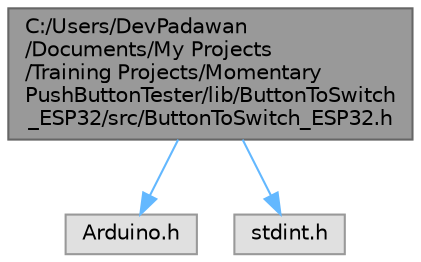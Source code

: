 digraph "C:/Users/DevPadawan/Documents/My Projects/Training Projects/MomentaryPushButtonTester/lib/ButtonToSwitch_ESP32/src/ButtonToSwitch_ESP32.h"
{
 // LATEX_PDF_SIZE
  bgcolor="transparent";
  edge [fontname=Helvetica,fontsize=10,labelfontname=Helvetica,labelfontsize=10];
  node [fontname=Helvetica,fontsize=10,shape=box,height=0.2,width=0.4];
  Node1 [id="Node000001",label="C:/Users/DevPadawan\l/Documents/My Projects\l/Training Projects/Momentary\lPushButtonTester/lib/ButtonToSwitch\l_ESP32/src/ButtonToSwitch_ESP32.h",height=0.2,width=0.4,color="gray40", fillcolor="grey60", style="filled", fontcolor="black",tooltip=": Header file for the ButtonToSwitch_ESP32 library classes"];
  Node1 -> Node2 [id="edge1_Node000001_Node000002",color="steelblue1",style="solid",tooltip=" "];
  Node2 [id="Node000002",label="Arduino.h",height=0.2,width=0.4,color="grey60", fillcolor="#E0E0E0", style="filled",tooltip=" "];
  Node1 -> Node3 [id="edge2_Node000001_Node000003",color="steelblue1",style="solid",tooltip=" "];
  Node3 [id="Node000003",label="stdint.h",height=0.2,width=0.4,color="grey60", fillcolor="#E0E0E0", style="filled",tooltip=" "];
}
